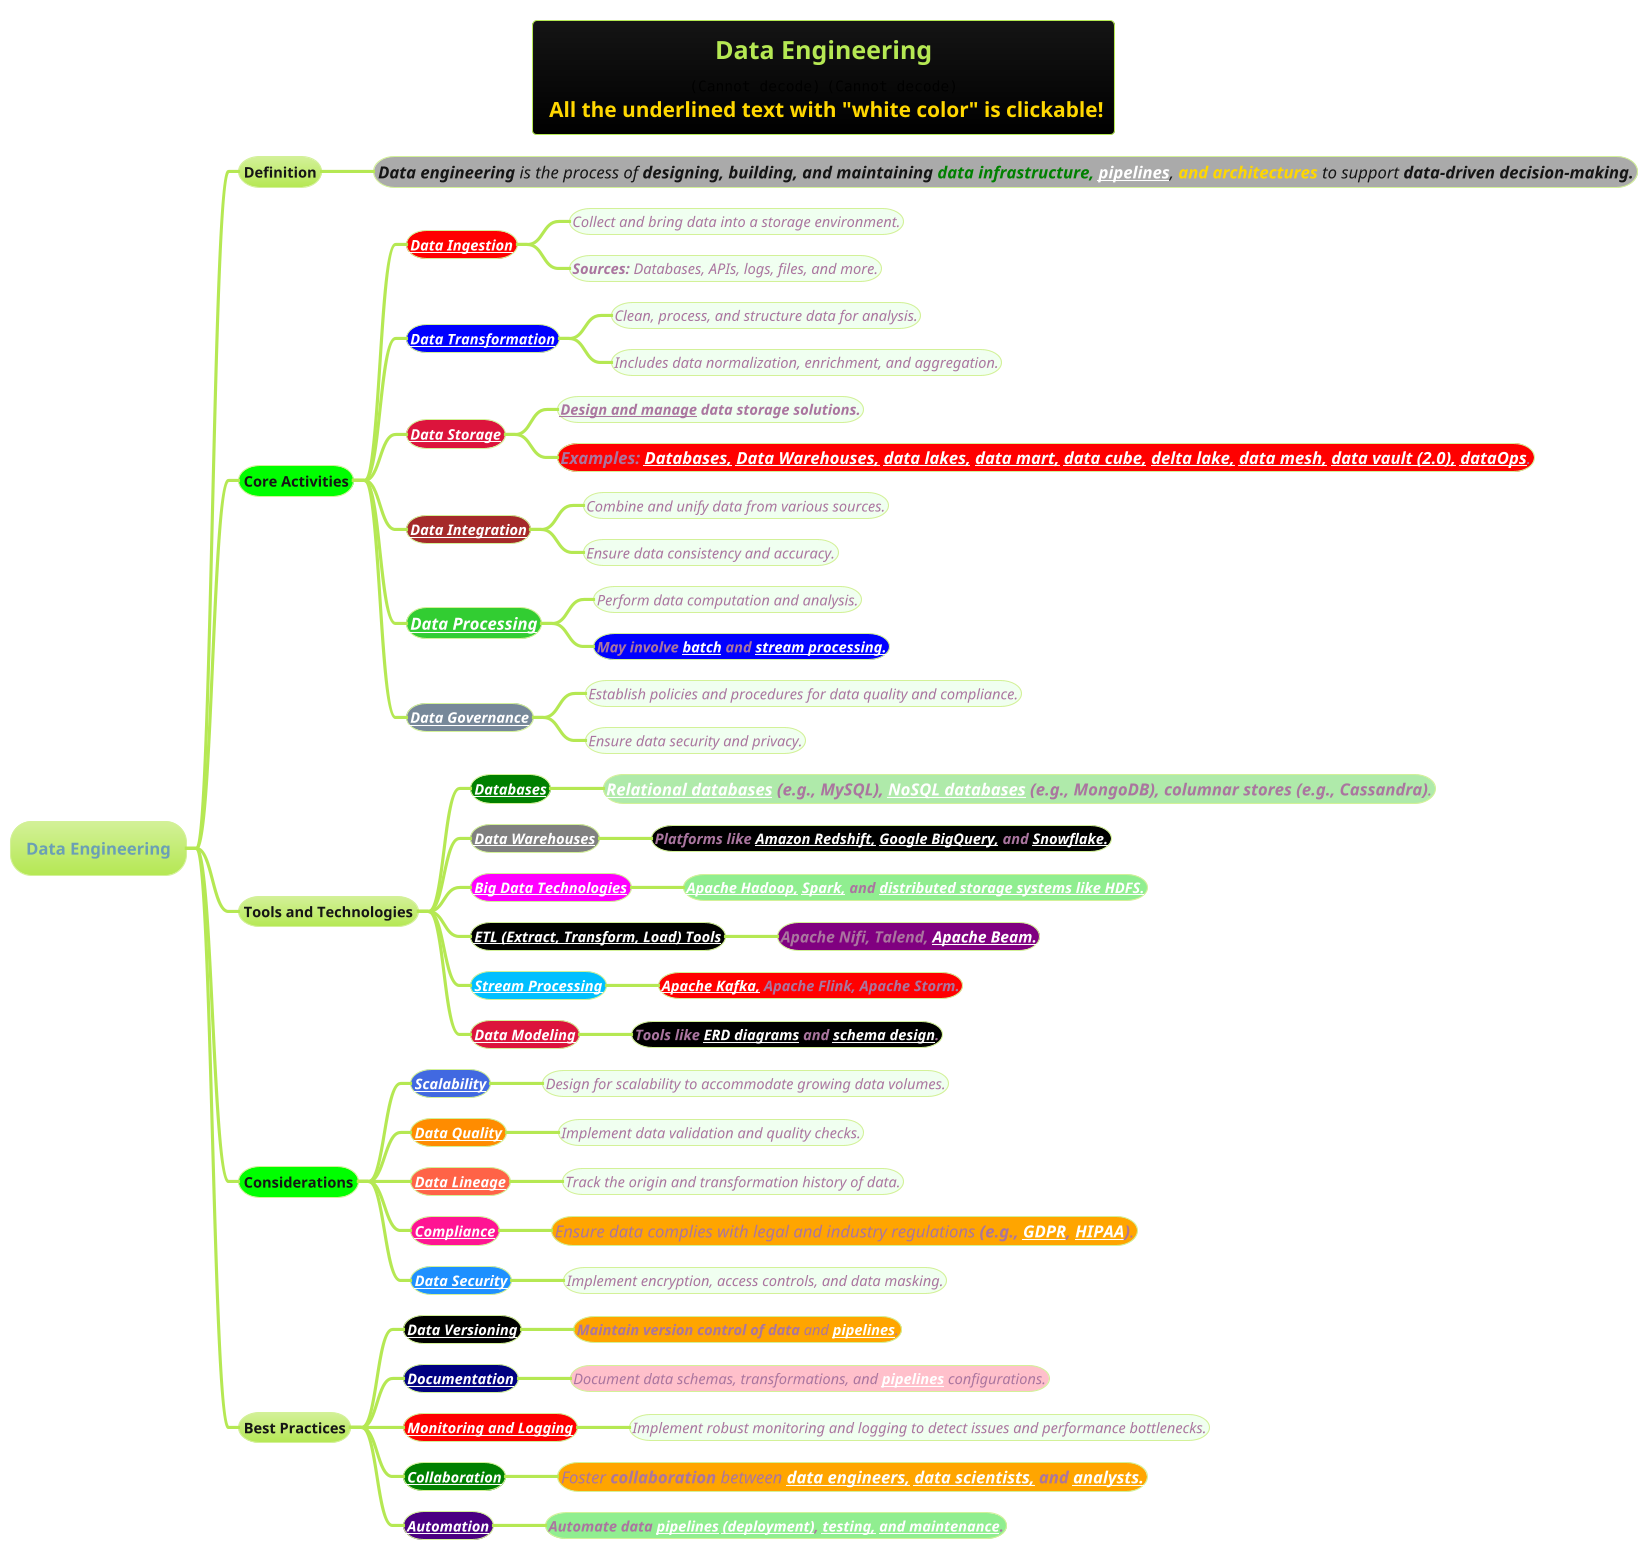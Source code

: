 @startmindmap
title =Data Engineering\n<img:images/img.png> <img:images/img_1.png>\n <color #gold>All the underlined text with "white color" is clickable!
!theme hacker

* Data Engineering
** Definition
***[#a] ====<size:16>**Data engineering** is the process of **designing, building, and maintaining** <color #green>**data infrastructure,**</color> **[[data-pipeline/advanced-data-pipeline.puml pipelines]]**, <color #gold>**and architectures**</color> to support **data-driven decision-making.**

**[#lime] Core Activities
***[#red] ====<size:14>**[[data-pipeline/Data-Ingestion.puml Data Ingestion]]**
****[#honeydew] ====<size:14>Collect and bring data into a storage environment.
****[#honeydew] ====<size:14>**Sources:** Databases, APIs, logs, files, and more.

***[#blue] ====<size:14>**[[data-preprocessing-(or-wrangling)/Data-Preprocessing.puml Data Transformation]]**
****[#honeydew] ====<size:14>Clean, process, and structure data for analysis.
****[#honeydew] ====<size:14>Includes data normalization, enrichment, and aggregation.

***[#crimson] ====<size:14>**[[data-storage-and-management/Data-Lake-vs-Data-Warehouse.puml Data Storage]]**
****[#honeydew] ====<size:14>**__Design and manage__ data storage solutions.**
****[#red] ====<size:16>**Examples:** **[[../../../books/1-books-backlog/DBMS/dbms.puml Databases,]] [[data-storage-and-management/Data-Warehouse.puml Data Warehouses,]] [[data-storage-and-management/Data-Lake.puml data lakes,]] [[data-storage-and-management/Data-mart.puml data mart,]] [[data-storage-and-management/Data-Cube.puml data cube,]] [[data-storage-and-management/Delta-Lake.puml delta lake,]] [[data-storage-and-management/Data-Mesh.puml data mesh,]] [[data-storage-and-management/modeling-methodology/Data-Vault-vs-3NF-vs-Dimensional-Modeling.puml data vault (2.0),]] [[data-storage-and-management/DataOps.puml dataOps]]**.

***[#brown] ====<size:14>**[[data-preprocessing-(or-wrangling)/4-Data-Integration Data Integration]]**
****[#honeydew] ====<size:14>Combine and unify data from various sources.
****[#honeydew] ====<size:14>Ensure data consistency and accuracy.

***[#limegreen] ====<size:16>**[[Data-Processing.puml Data Processing]]**
****[#honeydew] ====<size:14>Perform data computation and analysis.
****[#blue] ====<size:14>**May involve [[data-pipeline/Batch-Processing.puml batch]] and [[data-pipeline/Stream-Processing.puml stream processing.]]**

***[#lightslategrey] ====<size:14>**[[Data-Governance.puml Data Governance]]**
****[#honeydew] ====<size:14>Establish policies and procedures for data quality and compliance.
****[#honeydew] ====<size:14>Ensure data security and privacy.

** Tools and Technologies
***[#green] ====<size:14>**[[../../../books/1-books-backlog/DBMS/Designing-Data-Intensive-Applications.puml Databases]]**
****[#afeaaa] ====<size:16>**[[../../../books/1-books-backlog/DBMS/Five-Basic-SQL-Joins.puml Relational databases]] (e.g., MySQL), [[../../../books/1-books-backlog/DBMS/NoSQL-Constructs.puml NoSQL databases]] (e.g., MongoDB), columnar stores (e.g., Cassandra)**.

***[#grey] ====<size:14>**[[data-storage-and-management/Data-Warehouse.puml Data Warehouses]]**
****[#black] ====<size:14>**Platforms like** **[[../../../cloud-computing/AWS-Cloud/Amazon-Redshift.puml Amazon Redshift,]]** **[[../../Apache-Big-Data-Ecosystem/Google-BigQuery.puml Google BigQuery,]] and** **[[../../Apache-Big-Data-Ecosystem/Snowflake.puml Snowflake.]]**

***[#magenta] ====<size:14>**[[../../Apache-Big-Data-Ecosystem/1-Apache-Big-Data-Ecosystem.puml Big Data Technologies]]**
****[#lightgreen] ====<size:14>**[[../../Apache-Big-Data-Ecosystem/Hadoop.puml Apache Hadoop,]]** **[[../../Apache-Big-Data-Ecosystem/Apache-Spark.puml Spark,]] and** **[[../../Apache-Big-Data-Ecosystem/Hadoop-Distributed-File-System-(HDFS).puml distributed storage systems like HDFS.]]**

***[#black] ====<size:14>**[[../data-or-database-migration/Data-Migration-Strategies/ETL-(Extract-Transform-Load)-Strategy.puml ETL (Extract, Transform, Load) Tools]]**
****[#purple] ====<size:15>**Apache Nifi, Talend,** **[[../../Apache-Big-Data-Ecosystem/Apache-Beam.puml Apache Beam.]]**

***[#deepskyblue] ====<size:14>**[[data-pipeline/Stream-Processing-vs-Batch-Processing.puml Stream Processing]]**
****[#red] ====<size:14>**[[../../Apache-Big-Data-Ecosystem/apache-kafka.puml Apache Kafka,]]** **Apache Flink, Apache Storm.**

***[#crimson] ====<size:14>**[[data-storage-and-management/modeling-methodology/Data-Modeling.puml Data Modeling]]**
****[#black] ====<size:14>**Tools like [[../../../books/1-books-backlog/DBMS/erd-normalization.puml ERD diagrams]] and** **[[Schema-Design.puml schema design]].**

**[#lime] Considerations
***[#Royalblue] ====<size:14>**[[Data-Scalability.puml Scalability]]**
****[#honeydew] ====<size:14>Design for scalability to accommodate growing data volumes.

***[#darkorange] ====<size:14>**[[Data-Quality.puml Data Quality]]**
****[#honeydew] ====<size:14>Implement data validation and quality checks.

***[#tomato] ====<size:14>**[[Data-Lineage.puml Data Lineage]]**
****[#honeydew] ====<size:14>Track the origin and transformation history of data.

***[#deeppink] ====<size:14>**[[Compliance.puml Compliance]]**
****[#orange] ====<size:16>Ensure data complies with legal and industry regulations **(e.g., [[GDPR.puml GDPR]], [[HIPAA.puml HIPAA]])**.

***[#dodgerblue] ====<size:14>**[[Data-Security.puml Data Security]]**
****[#honeydew] ====<size:14>Implement encryption, access controls, and data masking.

** Best Practices
***[#black] ====<size:14>**[[Data-Versioning.puml Data Versioning]]**
****[#orange] ====<size:14>**Maintain version control of data** and **[[data-pipeline/advanced-data-pipeline.puml pipelines]]**.

***[#navy] ====<size:14>**[[Data-Documentation.puml Documentation]]**
****[#pink] ====<size:14>Document data schemas, transformations, and **[[data-pipeline/advanced-data-pipeline.puml pipelines]]** configurations.

***[#red] ====<size:14>**[[../../../3-devops/devops-plantuml-mindmap/Monitoring-and-Logging.puml Monitoring and Logging]]**
****[#honeydew] ====<size:14>Implement robust monitoring and logging to detect issues and performance bottlenecks.

***[#green] ====<size:14>**[[../../../3-devops/devops-plantuml-mindmap/Collaboration.puml Collaboration]]**
****[#orange] ====<size:16>Foster **collaboration** between **[[../11-key-areas-of-Data-Management-and-specific-data-roles/Data-Engineer.puml data engineers,]]** **[[../11-key-areas-of-Data-Management-and-specific-data-roles/Data-Scientist.puml data scientists,]] and** **[[../11-key-areas-of-Data-Management-and-specific-data-roles/Business-Analyst-vs-Data-Analyst.puml analysts.]]**

***[#indigo] ====<size:14>**[[../../../3-devops/devops-plantuml-mindmap/Automation.puml Automation]]**
****[#lightgreen] ====<size:14>**Automate data [[data-pipeline/advanced-data-pipeline.puml pipelines]] [[../../../3-programming-languages/architectural-characteristics/Deployability.puml (deployment)]], [[../../../books/1-books-backlog/software-testing/Levels-of-Testing.puml testing,]] [[../../../3-programming-languages/architectural-characteristics/Maintainability.puml and maintenance]].**

@endmindmap
